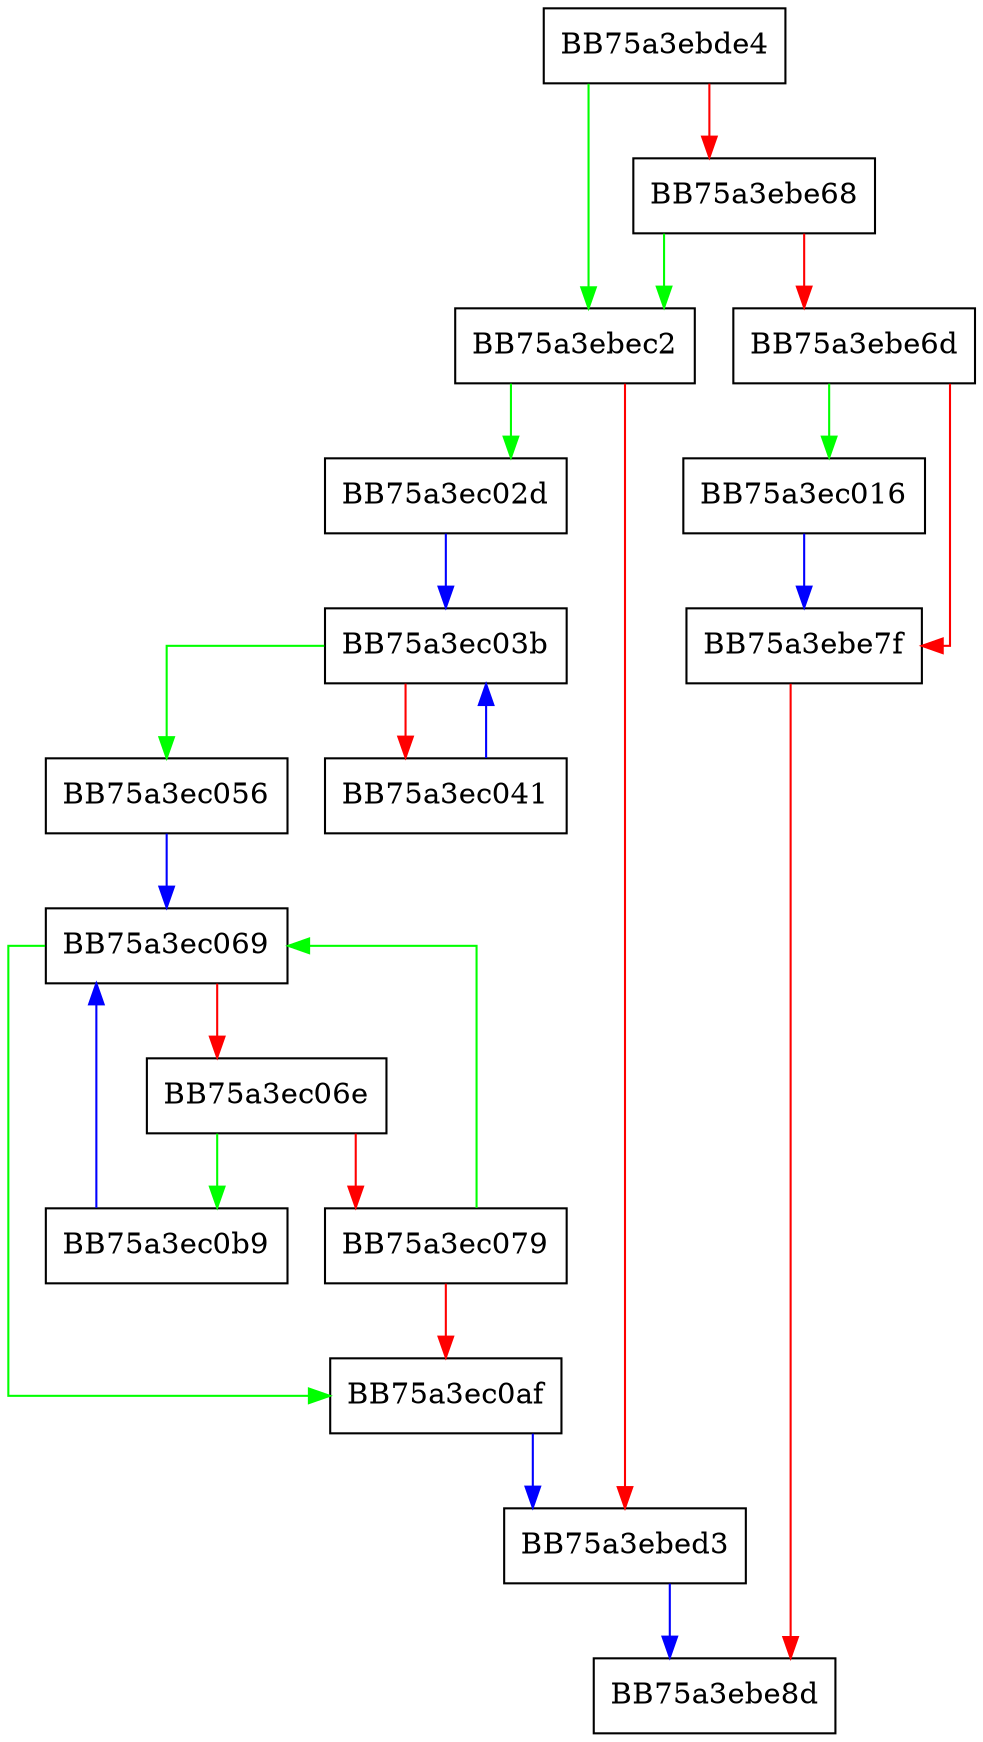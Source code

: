 digraph Record {
  node [shape="box"];
  graph [splines=ortho];
  BB75a3ebde4 -> BB75a3ebec2 [color="green"];
  BB75a3ebde4 -> BB75a3ebe68 [color="red"];
  BB75a3ebe68 -> BB75a3ebec2 [color="green"];
  BB75a3ebe68 -> BB75a3ebe6d [color="red"];
  BB75a3ebe6d -> BB75a3ec016 [color="green"];
  BB75a3ebe6d -> BB75a3ebe7f [color="red"];
  BB75a3ebe7f -> BB75a3ebe8d [color="red"];
  BB75a3ebec2 -> BB75a3ec02d [color="green"];
  BB75a3ebec2 -> BB75a3ebed3 [color="red"];
  BB75a3ebed3 -> BB75a3ebe8d [color="blue"];
  BB75a3ec016 -> BB75a3ebe7f [color="blue"];
  BB75a3ec02d -> BB75a3ec03b [color="blue"];
  BB75a3ec03b -> BB75a3ec056 [color="green"];
  BB75a3ec03b -> BB75a3ec041 [color="red"];
  BB75a3ec041 -> BB75a3ec03b [color="blue"];
  BB75a3ec056 -> BB75a3ec069 [color="blue"];
  BB75a3ec069 -> BB75a3ec0af [color="green"];
  BB75a3ec069 -> BB75a3ec06e [color="red"];
  BB75a3ec06e -> BB75a3ec0b9 [color="green"];
  BB75a3ec06e -> BB75a3ec079 [color="red"];
  BB75a3ec079 -> BB75a3ec069 [color="green"];
  BB75a3ec079 -> BB75a3ec0af [color="red"];
  BB75a3ec0af -> BB75a3ebed3 [color="blue"];
  BB75a3ec0b9 -> BB75a3ec069 [color="blue"];
}